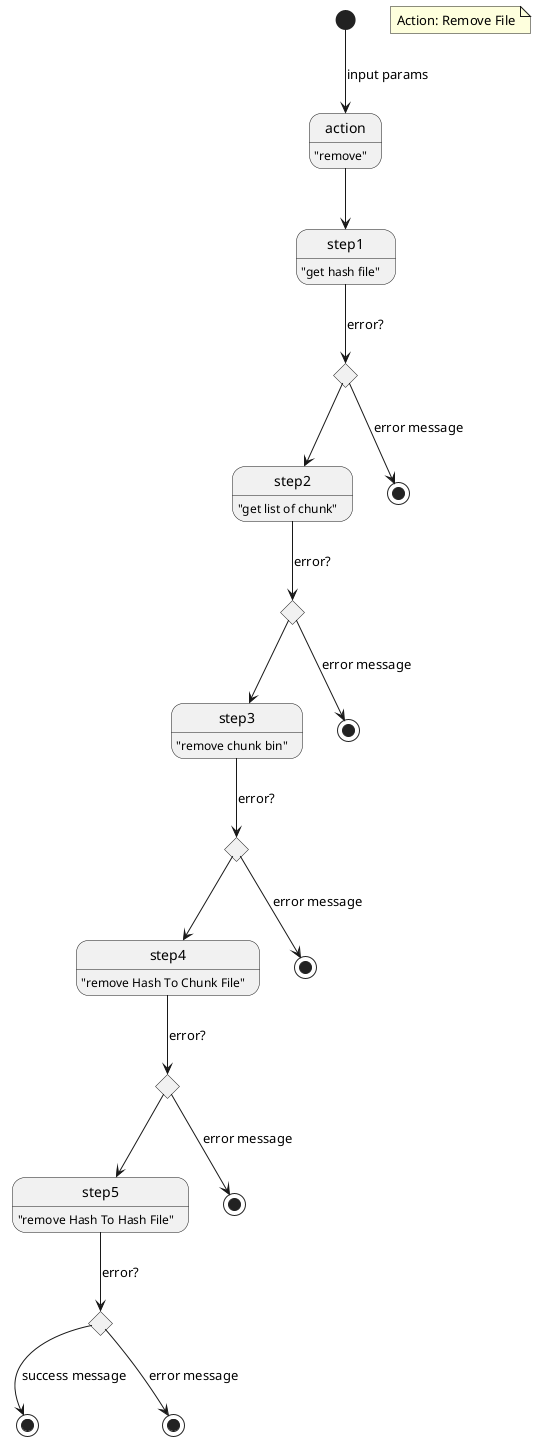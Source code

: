 @startuml
state action : "remove"
state "step1" as s1: "get hash file"
note "Action: Remove File" as n1
state "step2" as s2: "get list of chunk"
state "step3" as s3: "remove chunk bin"
state "step4" as s4: "remove Hash To Chunk File"
state "step5" as s5: "remove Hash To Hash File"
state "end" as e0 <<end>>
state "end" as e1 <<end>>
state "end" as e2 <<end>>
state "end" as e3 <<end>>
state "end" as e4 <<end>>
state "end" as e5 <<end>>
state "choice" as c1 <<choice>>
state "choice" as c2 <<choice>>
state "choice" as c3 <<choice>>
state "choice" as c4 <<choice>>
state "choice" as c5 <<choice>>

[*] --> action : input params
action --> s1
s1 --> c1: error?
c1 --> e1: error message
c1 --> s2

s2 --> c2: error?
c2 --> e2: error message
c2 --> s3

s3 --> c3: error?
c3 --> e3: error message
c3 --> s4

s4 --> c4: error?
c4 --> e4: error message
c4 --> s5

s5 --> c5: error?
c5 --> e5: error message
c5 --> e0: success message
@enduml
